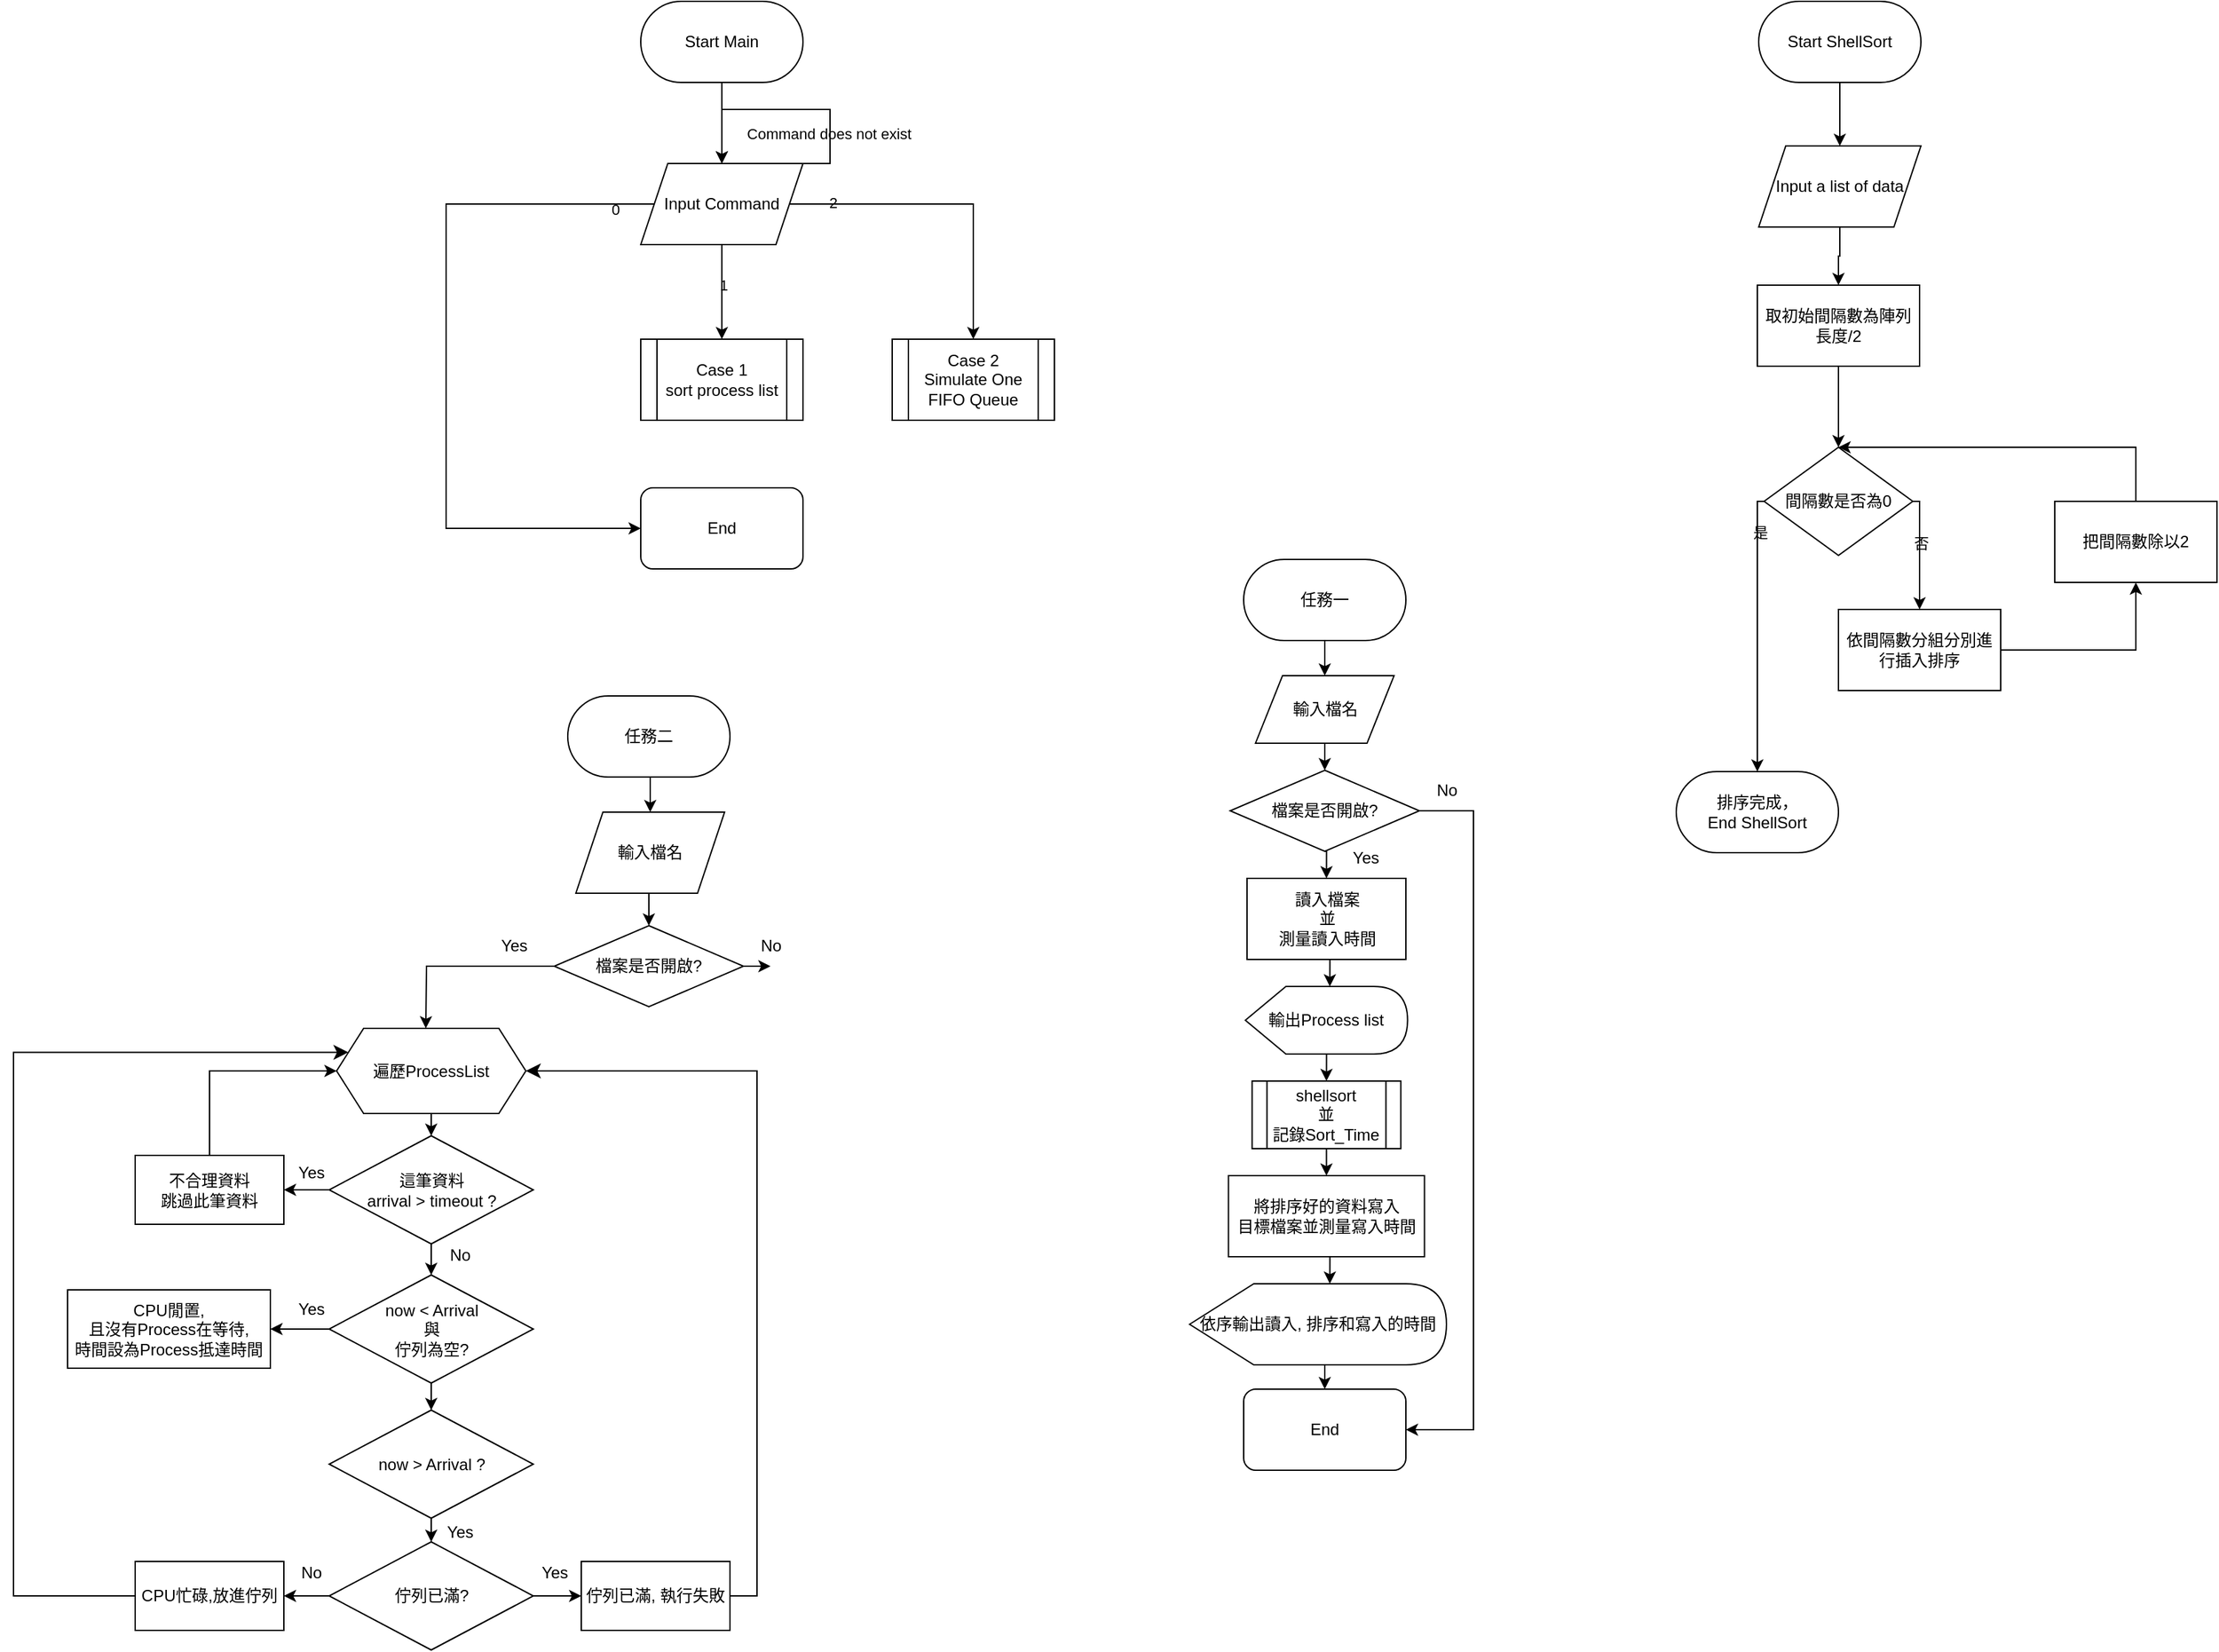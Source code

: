 <mxfile version="22.1.4" type="github">
  <diagram name="第 1 页" id="E0AtgV7Ir-Fn50yhCpMO">
    <mxGraphModel dx="1501" dy="-252" grid="1" gridSize="10" guides="1" tooltips="1" connect="1" arrows="1" fold="1" page="1" pageScale="1" pageWidth="827" pageHeight="1169" math="0" shadow="0">
      <root>
        <mxCell id="0" />
        <mxCell id="1" parent="0" />
        <mxCell id="-Pc0Nn8J1ObWVPzZ8QN1-1" style="edgeStyle=orthogonalEdgeStyle;rounded=0;orthogonalLoop=1;jettySize=auto;html=1;entryX=0.5;entryY=0;entryDx=0;entryDy=0;labelBackgroundColor=none;fontColor=default;" parent="1" source="-Pc0Nn8J1ObWVPzZ8QN1-2" target="-Pc0Nn8J1ObWVPzZ8QN1-7" edge="1">
          <mxGeometry relative="1" as="geometry" />
        </mxCell>
        <mxCell id="-Pc0Nn8J1ObWVPzZ8QN1-2" value="Start Main" style="rounded=1;whiteSpace=wrap;html=1;arcSize=50;labelBackgroundColor=none;" parent="1" vertex="1">
          <mxGeometry x="354" y="1220" width="120" height="60" as="geometry" />
        </mxCell>
        <mxCell id="-Pc0Nn8J1ObWVPzZ8QN1-26" style="edgeStyle=orthogonalEdgeStyle;rounded=0;orthogonalLoop=1;jettySize=auto;html=1;entryX=0.5;entryY=0;entryDx=0;entryDy=0;labelBackgroundColor=none;fontColor=default;" parent="1" source="-Pc0Nn8J1ObWVPzZ8QN1-7" target="-Pc0Nn8J1ObWVPzZ8QN1-25" edge="1">
          <mxGeometry relative="1" as="geometry" />
        </mxCell>
        <mxCell id="-Pc0Nn8J1ObWVPzZ8QN1-29" value="1" style="edgeLabel;html=1;align=center;verticalAlign=middle;resizable=0;points=[];labelBackgroundColor=none;" parent="-Pc0Nn8J1ObWVPzZ8QN1-26" vertex="1" connectable="0">
          <mxGeometry x="-0.138" y="1" relative="1" as="geometry">
            <mxPoint as="offset" />
          </mxGeometry>
        </mxCell>
        <mxCell id="-Pc0Nn8J1ObWVPzZ8QN1-27" style="edgeStyle=orthogonalEdgeStyle;rounded=0;orthogonalLoop=1;jettySize=auto;html=1;entryX=0;entryY=0.5;entryDx=0;entryDy=0;labelBackgroundColor=none;fontColor=default;" parent="1" source="-Pc0Nn8J1ObWVPzZ8QN1-7" target="-Pc0Nn8J1ObWVPzZ8QN1-8" edge="1">
          <mxGeometry relative="1" as="geometry">
            <Array as="points">
              <mxPoint x="210" y="1370" />
              <mxPoint x="210" y="1610" />
            </Array>
          </mxGeometry>
        </mxCell>
        <mxCell id="-Pc0Nn8J1ObWVPzZ8QN1-28" value="0" style="edgeLabel;html=1;align=center;verticalAlign=middle;resizable=0;points=[];labelBackgroundColor=none;" parent="-Pc0Nn8J1ObWVPzZ8QN1-27" vertex="1" connectable="0">
          <mxGeometry x="-0.89" y="4" relative="1" as="geometry">
            <mxPoint as="offset" />
          </mxGeometry>
        </mxCell>
        <mxCell id="-Pc0Nn8J1ObWVPzZ8QN1-31" style="edgeStyle=orthogonalEdgeStyle;rounded=0;orthogonalLoop=1;jettySize=auto;html=1;entryX=0.5;entryY=0;entryDx=0;entryDy=0;labelBackgroundColor=none;fontColor=default;" parent="1" source="-Pc0Nn8J1ObWVPzZ8QN1-7" target="-Pc0Nn8J1ObWVPzZ8QN1-30" edge="1">
          <mxGeometry relative="1" as="geometry" />
        </mxCell>
        <mxCell id="-Pc0Nn8J1ObWVPzZ8QN1-32" value="2" style="edgeLabel;html=1;align=center;verticalAlign=middle;resizable=0;points=[];labelBackgroundColor=none;" parent="-Pc0Nn8J1ObWVPzZ8QN1-31" vertex="1" connectable="0">
          <mxGeometry x="-0.73" y="1" relative="1" as="geometry">
            <mxPoint as="offset" />
          </mxGeometry>
        </mxCell>
        <mxCell id="-Pc0Nn8J1ObWVPzZ8QN1-7" value="Input Command" style="shape=parallelogram;perimeter=parallelogramPerimeter;whiteSpace=wrap;html=1;fixedSize=1;labelBackgroundColor=none;" parent="1" vertex="1">
          <mxGeometry x="354" y="1340" width="120" height="60" as="geometry" />
        </mxCell>
        <mxCell id="-Pc0Nn8J1ObWVPzZ8QN1-8" value="End" style="rounded=1;whiteSpace=wrap;html=1;labelBackgroundColor=none;" parent="1" vertex="1">
          <mxGeometry x="354" y="1580" width="120" height="60" as="geometry" />
        </mxCell>
        <mxCell id="-Pc0Nn8J1ObWVPzZ8QN1-18" style="edgeStyle=orthogonalEdgeStyle;rounded=0;orthogonalLoop=1;jettySize=auto;html=1;entryX=0.5;entryY=0;entryDx=0;entryDy=0;labelBackgroundColor=none;fontColor=default;" parent="1" source="-Pc0Nn8J1ObWVPzZ8QN1-7" target="-Pc0Nn8J1ObWVPzZ8QN1-7" edge="1">
          <mxGeometry relative="1" as="geometry">
            <Array as="points">
              <mxPoint x="494" y="1340" />
              <mxPoint x="494" y="1300" />
              <mxPoint x="414" y="1300" />
            </Array>
          </mxGeometry>
        </mxCell>
        <mxCell id="-Pc0Nn8J1ObWVPzZ8QN1-19" value="Command does not exist" style="edgeLabel;html=1;align=center;verticalAlign=middle;resizable=0;points=[];labelBackgroundColor=none;" parent="-Pc0Nn8J1ObWVPzZ8QN1-18" vertex="1" connectable="0">
          <mxGeometry x="-0.534" y="1" relative="1" as="geometry">
            <mxPoint as="offset" />
          </mxGeometry>
        </mxCell>
        <mxCell id="-Pc0Nn8J1ObWVPzZ8QN1-25" value="Case 1&lt;br&gt;sort process list" style="shape=process;whiteSpace=wrap;html=1;backgroundOutline=1;labelBackgroundColor=none;" parent="1" vertex="1">
          <mxGeometry x="354" y="1470" width="120" height="60" as="geometry" />
        </mxCell>
        <mxCell id="-Pc0Nn8J1ObWVPzZ8QN1-30" value="Case 2&lt;br&gt;Simulate One FIFO Queue" style="shape=process;whiteSpace=wrap;html=1;backgroundOutline=1;labelBackgroundColor=none;" parent="1" vertex="1">
          <mxGeometry x="540" y="1470" width="120" height="60" as="geometry" />
        </mxCell>
        <mxCell id="-Pc0Nn8J1ObWVPzZ8QN1-38" style="edgeStyle=orthogonalEdgeStyle;rounded=0;orthogonalLoop=1;jettySize=auto;html=1;entryX=0.5;entryY=0;entryDx=0;entryDy=0;labelBackgroundColor=none;fontColor=default;" parent="1" source="-Pc0Nn8J1ObWVPzZ8QN1-33" target="-Pc0Nn8J1ObWVPzZ8QN1-34" edge="1">
          <mxGeometry relative="1" as="geometry" />
        </mxCell>
        <mxCell id="-Pc0Nn8J1ObWVPzZ8QN1-33" value="Start ShellSort" style="rounded=1;whiteSpace=wrap;html=1;arcSize=50;labelBackgroundColor=none;" parent="1" vertex="1">
          <mxGeometry x="1181" y="1220" width="120" height="60" as="geometry" />
        </mxCell>
        <mxCell id="-Pc0Nn8J1ObWVPzZ8QN1-37" style="edgeStyle=orthogonalEdgeStyle;rounded=0;orthogonalLoop=1;jettySize=auto;html=1;entryX=0.5;entryY=0;entryDx=0;entryDy=0;labelBackgroundColor=none;fontColor=default;" parent="1" source="-Pc0Nn8J1ObWVPzZ8QN1-34" target="-Pc0Nn8J1ObWVPzZ8QN1-35" edge="1">
          <mxGeometry relative="1" as="geometry" />
        </mxCell>
        <mxCell id="-Pc0Nn8J1ObWVPzZ8QN1-34" value="Input a list of data" style="shape=parallelogram;perimeter=parallelogramPerimeter;whiteSpace=wrap;html=1;fixedSize=1;labelBackgroundColor=none;" parent="1" vertex="1">
          <mxGeometry x="1181" y="1327" width="120" height="60" as="geometry" />
        </mxCell>
        <mxCell id="-Pc0Nn8J1ObWVPzZ8QN1-40" style="edgeStyle=orthogonalEdgeStyle;rounded=0;orthogonalLoop=1;jettySize=auto;html=1;entryX=0.5;entryY=0;entryDx=0;entryDy=0;labelBackgroundColor=none;fontColor=default;" parent="1" source="-Pc0Nn8J1ObWVPzZ8QN1-35" target="-Pc0Nn8J1ObWVPzZ8QN1-39" edge="1">
          <mxGeometry relative="1" as="geometry" />
        </mxCell>
        <mxCell id="-Pc0Nn8J1ObWVPzZ8QN1-35" value="取初始間隔數為陣列長度/2" style="rounded=0;whiteSpace=wrap;html=1;labelBackgroundColor=none;" parent="1" vertex="1">
          <mxGeometry x="1180" y="1430" width="120" height="60" as="geometry" />
        </mxCell>
        <mxCell id="-Pc0Nn8J1ObWVPzZ8QN1-42" style="edgeStyle=orthogonalEdgeStyle;rounded=0;orthogonalLoop=1;jettySize=auto;html=1;entryX=0.5;entryY=0;entryDx=0;entryDy=0;labelBackgroundColor=none;fontColor=default;" parent="1" source="-Pc0Nn8J1ObWVPzZ8QN1-39" target="-Pc0Nn8J1ObWVPzZ8QN1-41" edge="1">
          <mxGeometry relative="1" as="geometry">
            <Array as="points">
              <mxPoint x="1300" y="1590" />
            </Array>
          </mxGeometry>
        </mxCell>
        <mxCell id="-Pc0Nn8J1ObWVPzZ8QN1-46" value="否" style="edgeLabel;html=1;align=center;verticalAlign=middle;resizable=0;points=[];labelBackgroundColor=none;" parent="-Pc0Nn8J1ObWVPzZ8QN1-42" vertex="1" connectable="0">
          <mxGeometry x="-0.156" y="1" relative="1" as="geometry">
            <mxPoint as="offset" />
          </mxGeometry>
        </mxCell>
        <mxCell id="-Pc0Nn8J1ObWVPzZ8QN1-48" style="edgeStyle=orthogonalEdgeStyle;rounded=0;orthogonalLoop=1;jettySize=auto;html=1;entryX=0.5;entryY=0;entryDx=0;entryDy=0;labelBackgroundColor=none;fontColor=default;" parent="1" source="-Pc0Nn8J1ObWVPzZ8QN1-39" target="-Pc0Nn8J1ObWVPzZ8QN1-47" edge="1">
          <mxGeometry relative="1" as="geometry">
            <Array as="points">
              <mxPoint x="1180" y="1590" />
            </Array>
          </mxGeometry>
        </mxCell>
        <mxCell id="-Pc0Nn8J1ObWVPzZ8QN1-49" value="是" style="edgeLabel;html=1;align=center;verticalAlign=middle;resizable=0;points=[];labelBackgroundColor=none;" parent="-Pc0Nn8J1ObWVPzZ8QN1-48" vertex="1" connectable="0">
          <mxGeometry x="-0.725" y="2" relative="1" as="geometry">
            <mxPoint as="offset" />
          </mxGeometry>
        </mxCell>
        <mxCell id="-Pc0Nn8J1ObWVPzZ8QN1-39" value="間隔數是否為0" style="rhombus;whiteSpace=wrap;html=1;labelBackgroundColor=none;" parent="1" vertex="1">
          <mxGeometry x="1185" y="1550" width="110" height="80" as="geometry" />
        </mxCell>
        <mxCell id="-Pc0Nn8J1ObWVPzZ8QN1-50" style="edgeStyle=orthogonalEdgeStyle;rounded=0;orthogonalLoop=1;jettySize=auto;html=1;entryX=0.5;entryY=1;entryDx=0;entryDy=0;labelBackgroundColor=none;fontColor=default;" parent="1" source="-Pc0Nn8J1ObWVPzZ8QN1-41" target="-Pc0Nn8J1ObWVPzZ8QN1-43" edge="1">
          <mxGeometry relative="1" as="geometry" />
        </mxCell>
        <mxCell id="-Pc0Nn8J1ObWVPzZ8QN1-41" value="依間隔數分組分別進行插入排序" style="rounded=0;whiteSpace=wrap;html=1;labelBackgroundColor=none;" parent="1" vertex="1">
          <mxGeometry x="1240" y="1670" width="120" height="60" as="geometry" />
        </mxCell>
        <mxCell id="-Pc0Nn8J1ObWVPzZ8QN1-45" style="edgeStyle=orthogonalEdgeStyle;rounded=0;orthogonalLoop=1;jettySize=auto;html=1;entryX=0.5;entryY=0;entryDx=0;entryDy=0;labelBackgroundColor=none;fontColor=default;" parent="1" source="-Pc0Nn8J1ObWVPzZ8QN1-43" target="-Pc0Nn8J1ObWVPzZ8QN1-39" edge="1">
          <mxGeometry relative="1" as="geometry">
            <Array as="points">
              <mxPoint x="1460" y="1550" />
            </Array>
          </mxGeometry>
        </mxCell>
        <mxCell id="-Pc0Nn8J1ObWVPzZ8QN1-43" value="把間隔數除以2" style="rounded=0;whiteSpace=wrap;html=1;labelBackgroundColor=none;" parent="1" vertex="1">
          <mxGeometry x="1400" y="1590" width="120" height="60" as="geometry" />
        </mxCell>
        <mxCell id="-Pc0Nn8J1ObWVPzZ8QN1-47" value="排序完成，&lt;br&gt;End ShellSort" style="rounded=1;whiteSpace=wrap;html=1;arcSize=50;labelBackgroundColor=none;" parent="1" vertex="1">
          <mxGeometry x="1120" y="1790" width="120" height="60" as="geometry" />
        </mxCell>
        <mxCell id="DZiwo2btE5vZsc1szeUf-3" style="edgeStyle=orthogonalEdgeStyle;rounded=0;orthogonalLoop=1;jettySize=auto;html=1;exitX=0.5;exitY=1;exitDx=0;exitDy=0;entryX=0.5;entryY=0;entryDx=0;entryDy=0;labelBackgroundColor=none;fontColor=default;" parent="1" source="DZiwo2btE5vZsc1szeUf-1" target="DZiwo2btE5vZsc1szeUf-2" edge="1">
          <mxGeometry relative="1" as="geometry" />
        </mxCell>
        <mxCell id="DZiwo2btE5vZsc1szeUf-1" value="任務二" style="rounded=1;whiteSpace=wrap;html=1;arcSize=50;labelBackgroundColor=none;" parent="1" vertex="1">
          <mxGeometry x="300" y="1734" width="120" height="60" as="geometry" />
        </mxCell>
        <mxCell id="DZiwo2btE5vZsc1szeUf-140" style="edgeStyle=orthogonalEdgeStyle;rounded=0;orthogonalLoop=1;jettySize=auto;html=1;exitX=0.5;exitY=1;exitDx=0;exitDy=0;entryX=0.5;entryY=0;entryDx=0;entryDy=0;labelBackgroundColor=none;fontColor=default;" parent="1" source="DZiwo2btE5vZsc1szeUf-2" edge="1">
          <mxGeometry relative="1" as="geometry">
            <mxPoint x="360" y="1904" as="targetPoint" />
          </mxGeometry>
        </mxCell>
        <mxCell id="DZiwo2btE5vZsc1szeUf-2" value="輸入檔名" style="shape=parallelogram;perimeter=parallelogramPerimeter;whiteSpace=wrap;html=1;fixedSize=1;labelBackgroundColor=none;" parent="1" vertex="1">
          <mxGeometry x="306" y="1820" width="110" height="60" as="geometry" />
        </mxCell>
        <mxCell id="DZiwo2btE5vZsc1szeUf-6" style="edgeStyle=orthogonalEdgeStyle;rounded=0;orthogonalLoop=1;jettySize=auto;html=1;exitX=0.5;exitY=1;exitDx=0;exitDy=0;entryX=0.5;entryY=0;entryDx=0;entryDy=0;labelBackgroundColor=none;fontColor=default;" parent="1" source="DZiwo2btE5vZsc1szeUf-4" edge="1">
          <mxGeometry relative="1" as="geometry">
            <mxPoint x="860" y="1719" as="targetPoint" />
          </mxGeometry>
        </mxCell>
        <mxCell id="DZiwo2btE5vZsc1szeUf-4" value="任務一" style="rounded=1;whiteSpace=wrap;html=1;arcSize=50;labelBackgroundColor=none;" parent="1" vertex="1">
          <mxGeometry x="800" y="1633" width="120" height="60" as="geometry" />
        </mxCell>
        <mxCell id="DZiwo2btE5vZsc1szeUf-19" style="edgeStyle=orthogonalEdgeStyle;rounded=0;orthogonalLoop=1;jettySize=auto;html=1;exitX=0.5;exitY=1;exitDx=0;exitDy=0;entryX=0.5;entryY=0;entryDx=0;entryDy=0;labelBackgroundColor=none;fontColor=default;" parent="1" edge="1">
          <mxGeometry relative="1" as="geometry">
            <mxPoint x="860" y="1769" as="sourcePoint" />
            <mxPoint x="860" y="1789" as="targetPoint" />
          </mxGeometry>
        </mxCell>
        <mxCell id="DZiwo2btE5vZsc1szeUf-38" value="讀入檔案&lt;br&gt;並&lt;br&gt;測量讀入時間" style="rounded=0;whiteSpace=wrap;html=1;labelBackgroundColor=none;" parent="1" vertex="1">
          <mxGeometry x="802.5" y="1869" width="117.5" height="60" as="geometry" />
        </mxCell>
        <mxCell id="DZiwo2btE5vZsc1szeUf-172" style="edgeStyle=orthogonalEdgeStyle;rounded=0;orthogonalLoop=1;jettySize=auto;html=1;exitX=0;exitY=0;exitDx=62.5;exitDy=50;exitPerimeter=0;entryX=0.5;entryY=0;entryDx=0;entryDy=0;labelBackgroundColor=none;fontColor=default;" parent="1" source="DZiwo2btE5vZsc1szeUf-51" target="DZiwo2btE5vZsc1szeUf-104" edge="1">
          <mxGeometry relative="1" as="geometry" />
        </mxCell>
        <mxCell id="DZiwo2btE5vZsc1szeUf-51" value="輸出Process list" style="shape=display;whiteSpace=wrap;html=1;labelBackgroundColor=none;" parent="1" vertex="1">
          <mxGeometry x="801.25" y="1949" width="120" height="50" as="geometry" />
        </mxCell>
        <mxCell id="DZiwo2btE5vZsc1szeUf-77" value="將排序好的資料寫入&lt;br&gt;目標檔案並測量寫入時間" style="rounded=0;whiteSpace=wrap;html=1;labelBackgroundColor=none;" parent="1" vertex="1">
          <mxGeometry x="788.75" y="2089" width="145" height="60" as="geometry" />
        </mxCell>
        <mxCell id="DZiwo2btE5vZsc1szeUf-175" style="edgeStyle=orthogonalEdgeStyle;rounded=0;orthogonalLoop=1;jettySize=auto;html=1;exitX=0;exitY=0;exitDx=103.75;exitDy=60;exitPerimeter=0;entryX=0.5;entryY=0;entryDx=0;entryDy=0;labelBackgroundColor=none;fontColor=default;" parent="1" source="DZiwo2btE5vZsc1szeUf-81" target="DZiwo2btE5vZsc1szeUf-86" edge="1">
          <mxGeometry relative="1" as="geometry" />
        </mxCell>
        <mxCell id="DZiwo2btE5vZsc1szeUf-81" value="依序輸出讀入, 排序和寫入的時間" style="shape=display;whiteSpace=wrap;html=1;labelBackgroundColor=none;" parent="1" vertex="1">
          <mxGeometry x="760" y="2169" width="190" height="60" as="geometry" />
        </mxCell>
        <mxCell id="DZiwo2btE5vZsc1szeUf-86" value="End" style="rounded=1;whiteSpace=wrap;html=1;labelBackgroundColor=none;" parent="1" vertex="1">
          <mxGeometry x="800" y="2247" width="120" height="60" as="geometry" />
        </mxCell>
        <mxCell id="DZiwo2btE5vZsc1szeUf-94" value="輸入檔名" style="shape=parallelogram;perimeter=parallelogramPerimeter;whiteSpace=wrap;html=1;fixedSize=1;labelBackgroundColor=none;" parent="1" vertex="1">
          <mxGeometry x="808.75" y="1719" width="102.5" height="50" as="geometry" />
        </mxCell>
        <mxCell id="DZiwo2btE5vZsc1szeUf-125" style="edgeStyle=orthogonalEdgeStyle;rounded=0;orthogonalLoop=1;jettySize=auto;html=1;exitX=0.5;exitY=1;exitDx=0;exitDy=0;entryX=0.5;entryY=0;entryDx=0;entryDy=0;labelBackgroundColor=none;fontColor=default;" parent="1" source="DZiwo2btE5vZsc1szeUf-98" target="DZiwo2btE5vZsc1szeUf-38" edge="1">
          <mxGeometry relative="1" as="geometry" />
        </mxCell>
        <mxCell id="DZiwo2btE5vZsc1szeUf-176" style="edgeStyle=orthogonalEdgeStyle;rounded=0;orthogonalLoop=1;jettySize=auto;html=1;exitX=1;exitY=0.5;exitDx=0;exitDy=0;entryX=1;entryY=0.5;entryDx=0;entryDy=0;labelBackgroundColor=none;fontColor=default;" parent="1" source="DZiwo2btE5vZsc1szeUf-98" target="DZiwo2btE5vZsc1szeUf-86" edge="1">
          <mxGeometry relative="1" as="geometry">
            <Array as="points">
              <mxPoint x="970" y="1819" />
              <mxPoint x="970" y="2277" />
            </Array>
          </mxGeometry>
        </mxCell>
        <mxCell id="DZiwo2btE5vZsc1szeUf-98" value="檔案是否開啟?" style="rhombus;whiteSpace=wrap;html=1;labelBackgroundColor=none;" parent="1" vertex="1">
          <mxGeometry x="790" y="1789" width="140" height="60" as="geometry" />
        </mxCell>
        <mxCell id="DZiwo2btE5vZsc1szeUf-173" style="edgeStyle=orthogonalEdgeStyle;rounded=0;orthogonalLoop=1;jettySize=auto;html=1;exitX=0.5;exitY=1;exitDx=0;exitDy=0;entryX=0.5;entryY=0;entryDx=0;entryDy=0;labelBackgroundColor=none;fontColor=default;" parent="1" source="DZiwo2btE5vZsc1szeUf-104" target="DZiwo2btE5vZsc1szeUf-77" edge="1">
          <mxGeometry relative="1" as="geometry" />
        </mxCell>
        <mxCell id="DZiwo2btE5vZsc1szeUf-104" value="shellsort&lt;br&gt;並&lt;br&gt;記錄Sort_Time" style="shape=process;whiteSpace=wrap;html=1;backgroundOutline=1;labelBackgroundColor=none;" parent="1" vertex="1">
          <mxGeometry x="806.25" y="2019" width="110" height="50" as="geometry" />
        </mxCell>
        <mxCell id="DZiwo2btE5vZsc1szeUf-120" value="No" style="text;html=1;align=center;verticalAlign=middle;resizable=0;points=[];autosize=1;strokeColor=none;fillColor=none;labelBackgroundColor=none;" parent="1" vertex="1">
          <mxGeometry x="930" y="1789" width="40" height="30" as="geometry" />
        </mxCell>
        <mxCell id="DZiwo2btE5vZsc1szeUf-126" value="Yes" style="text;html=1;align=center;verticalAlign=middle;resizable=0;points=[];autosize=1;strokeColor=none;fillColor=none;labelBackgroundColor=none;" parent="1" vertex="1">
          <mxGeometry x="870" y="1839" width="40" height="30" as="geometry" />
        </mxCell>
        <mxCell id="DZiwo2btE5vZsc1szeUf-212" style="edgeStyle=orthogonalEdgeStyle;rounded=0;orthogonalLoop=1;jettySize=auto;html=1;exitX=0;exitY=0.5;exitDx=0;exitDy=0;entryX=0.5;entryY=0;entryDx=0;entryDy=0;labelBackgroundColor=none;fontColor=default;" parent="1" source="DZiwo2btE5vZsc1szeUf-146" edge="1">
          <mxGeometry relative="1" as="geometry">
            <mxPoint x="195" y="1980" as="targetPoint" />
          </mxGeometry>
        </mxCell>
        <mxCell id="DZiwo2btE5vZsc1szeUf-146" value="檔案是否開啟?" style="rhombus;whiteSpace=wrap;html=1;labelBackgroundColor=none;" parent="1" vertex="1">
          <mxGeometry x="290" y="1904" width="140" height="60" as="geometry" />
        </mxCell>
        <mxCell id="DZiwo2btE5vZsc1szeUf-163" style="edgeStyle=orthogonalEdgeStyle;rounded=0;orthogonalLoop=1;jettySize=auto;html=1;exitX=0.5;exitY=1;exitDx=0;exitDy=0;entryX=0;entryY=0;entryDx=62.5;entryDy=0;entryPerimeter=0;labelBackgroundColor=none;fontColor=default;" parent="1" source="DZiwo2btE5vZsc1szeUf-38" target="DZiwo2btE5vZsc1szeUf-51" edge="1">
          <mxGeometry relative="1" as="geometry" />
        </mxCell>
        <mxCell id="DZiwo2btE5vZsc1szeUf-174" style="edgeStyle=orthogonalEdgeStyle;rounded=0;orthogonalLoop=1;jettySize=auto;html=1;exitX=0.5;exitY=1;exitDx=0;exitDy=0;entryX=0;entryY=0;entryDx=103.75;entryDy=0;entryPerimeter=0;labelBackgroundColor=none;fontColor=default;" parent="1" source="DZiwo2btE5vZsc1szeUf-77" target="DZiwo2btE5vZsc1szeUf-81" edge="1">
          <mxGeometry relative="1" as="geometry" />
        </mxCell>
        <mxCell id="DZiwo2btE5vZsc1szeUf-177" value="Yes" style="text;html=1;align=center;verticalAlign=middle;resizable=0;points=[];autosize=1;strokeColor=none;fillColor=none;labelBackgroundColor=none;" parent="1" vertex="1">
          <mxGeometry x="240" y="1904" width="40" height="30" as="geometry" />
        </mxCell>
        <mxCell id="DZiwo2btE5vZsc1szeUf-194" style="edgeStyle=orthogonalEdgeStyle;rounded=0;orthogonalLoop=1;jettySize=auto;html=1;exitX=0.5;exitY=1;exitDx=0;exitDy=0;entryX=0.5;entryY=0;entryDx=0;entryDy=0;labelBackgroundColor=none;fontColor=default;" parent="1" source="DZiwo2btE5vZsc1szeUf-189" target="DZiwo2btE5vZsc1szeUf-191" edge="1">
          <mxGeometry relative="1" as="geometry" />
        </mxCell>
        <mxCell id="DZiwo2btE5vZsc1szeUf-189" value="遍歷ProcessList" style="shape=hexagon;perimeter=hexagonPerimeter2;whiteSpace=wrap;html=1;fixedSize=1;labelBackgroundColor=none;" parent="1" vertex="1">
          <mxGeometry x="129" y="1980" width="140" height="63" as="geometry" />
        </mxCell>
        <mxCell id="DZiwo2btE5vZsc1szeUf-201" style="edgeStyle=orthogonalEdgeStyle;rounded=0;orthogonalLoop=1;jettySize=auto;html=1;exitX=0;exitY=0.5;exitDx=0;exitDy=0;entryX=1;entryY=0.5;entryDx=0;entryDy=0;labelBackgroundColor=none;fontColor=default;" parent="1" source="DZiwo2btE5vZsc1szeUf-191" target="DZiwo2btE5vZsc1szeUf-197" edge="1">
          <mxGeometry relative="1" as="geometry" />
        </mxCell>
        <mxCell id="DZiwo2btE5vZsc1szeUf-205" style="edgeStyle=orthogonalEdgeStyle;rounded=0;orthogonalLoop=1;jettySize=auto;html=1;exitX=0.5;exitY=1;exitDx=0;exitDy=0;entryX=0.5;entryY=0;entryDx=0;entryDy=0;labelBackgroundColor=none;fontColor=default;" parent="1" source="DZiwo2btE5vZsc1szeUf-191" target="DZiwo2btE5vZsc1szeUf-202" edge="1">
          <mxGeometry relative="1" as="geometry" />
        </mxCell>
        <mxCell id="DZiwo2btE5vZsc1szeUf-191" value="這筆資料&lt;br&gt;arrival &amp;gt; timeout ?" style="rhombus;whiteSpace=wrap;html=1;labelBackgroundColor=none;" parent="1" vertex="1">
          <mxGeometry x="123.5" y="2059.5" width="151" height="80" as="geometry" />
        </mxCell>
        <mxCell id="DZiwo2btE5vZsc1szeUf-193" value="" style="edgeStyle=orthogonalEdgeStyle;rounded=0;orthogonalLoop=1;jettySize=auto;html=1;exitX=1;exitY=0.5;exitDx=0;exitDy=0;labelBackgroundColor=none;fontColor=default;" parent="1" source="DZiwo2btE5vZsc1szeUf-146" target="DZiwo2btE5vZsc1szeUf-178" edge="1">
          <mxGeometry relative="1" as="geometry">
            <mxPoint x="500" y="1934.421" as="targetPoint" />
            <mxPoint x="430" y="1934" as="sourcePoint" />
          </mxGeometry>
        </mxCell>
        <mxCell id="DZiwo2btE5vZsc1szeUf-178" value="No" style="text;html=1;align=center;verticalAlign=middle;resizable=0;points=[];autosize=1;strokeColor=none;fillColor=none;labelBackgroundColor=none;" parent="1" vertex="1">
          <mxGeometry x="430" y="1904" width="40" height="30" as="geometry" />
        </mxCell>
        <mxCell id="DZiwo2btE5vZsc1szeUf-196" value="Yes" style="text;html=1;align=center;verticalAlign=middle;resizable=0;points=[];autosize=1;strokeColor=none;fillColor=none;labelBackgroundColor=none;" parent="1" vertex="1">
          <mxGeometry x="90" y="2071.5" width="40" height="30" as="geometry" />
        </mxCell>
        <mxCell id="DZiwo2btE5vZsc1szeUf-199" style="edgeStyle=orthogonalEdgeStyle;rounded=0;orthogonalLoop=1;jettySize=auto;html=1;exitX=0.5;exitY=0;exitDx=0;exitDy=0;entryX=0;entryY=0.5;entryDx=0;entryDy=0;labelBackgroundColor=none;fontColor=default;" parent="1" source="DZiwo2btE5vZsc1szeUf-197" target="DZiwo2btE5vZsc1szeUf-189" edge="1">
          <mxGeometry relative="1" as="geometry" />
        </mxCell>
        <mxCell id="DZiwo2btE5vZsc1szeUf-197" value="不合理資料&lt;br&gt;跳過此筆資料" style="whiteSpace=wrap;html=1;labelBackgroundColor=none;" parent="1" vertex="1">
          <mxGeometry x="-20" y="2074" width="110" height="51" as="geometry" />
        </mxCell>
        <mxCell id="DZiwo2btE5vZsc1szeUf-207" style="edgeStyle=orthogonalEdgeStyle;rounded=0;orthogonalLoop=1;jettySize=auto;html=1;exitX=0;exitY=0.5;exitDx=0;exitDy=0;entryX=1;entryY=0.5;entryDx=0;entryDy=0;labelBackgroundColor=none;fontColor=default;" parent="1" source="DZiwo2btE5vZsc1szeUf-202" target="DZiwo2btE5vZsc1szeUf-206" edge="1">
          <mxGeometry relative="1" as="geometry" />
        </mxCell>
        <mxCell id="DZiwo2btE5vZsc1szeUf-210" style="edgeStyle=orthogonalEdgeStyle;rounded=0;orthogonalLoop=1;jettySize=auto;html=1;exitX=0.5;exitY=1;exitDx=0;exitDy=0;entryX=0.5;entryY=0;entryDx=0;entryDy=0;labelBackgroundColor=none;fontColor=default;" parent="1" source="DZiwo2btE5vZsc1szeUf-202" target="DZiwo2btE5vZsc1szeUf-209" edge="1">
          <mxGeometry relative="1" as="geometry" />
        </mxCell>
        <mxCell id="DZiwo2btE5vZsc1szeUf-202" value="now &amp;lt; Arrival&lt;br&gt;與&lt;br&gt;佇列為空?" style="rhombus;whiteSpace=wrap;html=1;labelBackgroundColor=none;" parent="1" vertex="1">
          <mxGeometry x="123.5" y="2162.5" width="151" height="80" as="geometry" />
        </mxCell>
        <mxCell id="DZiwo2btE5vZsc1szeUf-204" value="No" style="text;html=1;align=center;verticalAlign=middle;resizable=0;points=[];autosize=1;strokeColor=none;fillColor=none;labelBackgroundColor=none;" parent="1" vertex="1">
          <mxGeometry x="200" y="2132.5" width="40" height="30" as="geometry" />
        </mxCell>
        <mxCell id="DZiwo2btE5vZsc1szeUf-206" value="CPU閒置,&lt;br&gt;且沒有Process在等待,&lt;br&gt;時間設為Process抵達時間" style="whiteSpace=wrap;html=1;labelBackgroundColor=none;" parent="1" vertex="1">
          <mxGeometry x="-70" y="2173.5" width="150" height="58" as="geometry" />
        </mxCell>
        <mxCell id="DZiwo2btE5vZsc1szeUf-208" value="Yes" style="text;html=1;align=center;verticalAlign=middle;resizable=0;points=[];autosize=1;strokeColor=none;fillColor=none;labelBackgroundColor=none;" parent="1" vertex="1">
          <mxGeometry x="90" y="2172.5" width="40" height="30" as="geometry" />
        </mxCell>
        <mxCell id="DZiwo2btE5vZsc1szeUf-219" style="edgeStyle=orthogonalEdgeStyle;rounded=0;orthogonalLoop=1;jettySize=auto;html=1;exitX=0.5;exitY=1;exitDx=0;exitDy=0;entryX=0.5;entryY=0;entryDx=0;entryDy=0;labelBackgroundColor=none;fontColor=default;" parent="1" source="DZiwo2btE5vZsc1szeUf-209" target="DZiwo2btE5vZsc1szeUf-214" edge="1">
          <mxGeometry relative="1" as="geometry" />
        </mxCell>
        <mxCell id="DZiwo2btE5vZsc1szeUf-209" value="now &amp;gt; Arrival ?" style="rhombus;whiteSpace=wrap;html=1;labelBackgroundColor=none;" parent="1" vertex="1">
          <mxGeometry x="123.5" y="2262.5" width="151" height="80" as="geometry" />
        </mxCell>
        <mxCell id="DZiwo2btE5vZsc1szeUf-224" style="edgeStyle=orthogonalEdgeStyle;rounded=0;orthogonalLoop=1;jettySize=auto;html=1;exitX=0;exitY=0.5;exitDx=0;exitDy=0;labelBackgroundColor=none;fontColor=default;" parent="1" source="DZiwo2btE5vZsc1szeUf-214" edge="1">
          <mxGeometry relative="1" as="geometry">
            <mxPoint x="90" y="2400" as="targetPoint" />
          </mxGeometry>
        </mxCell>
        <mxCell id="DZiwo2btE5vZsc1szeUf-235" style="edgeStyle=orthogonalEdgeStyle;rounded=0;orthogonalLoop=1;jettySize=auto;html=1;exitX=1;exitY=0.5;exitDx=0;exitDy=0;entryX=0;entryY=0.5;entryDx=0;entryDy=0;labelBackgroundColor=none;fontColor=default;" parent="1" source="DZiwo2btE5vZsc1szeUf-214" target="DZiwo2btE5vZsc1szeUf-229" edge="1">
          <mxGeometry relative="1" as="geometry" />
        </mxCell>
        <mxCell id="DZiwo2btE5vZsc1szeUf-214" value="佇列已滿?" style="rhombus;whiteSpace=wrap;html=1;labelBackgroundColor=none;" parent="1" vertex="1">
          <mxGeometry x="123.5" y="2360" width="151" height="80" as="geometry" />
        </mxCell>
        <mxCell id="DZiwo2btE5vZsc1szeUf-220" value="Yes" style="text;html=1;align=center;verticalAlign=middle;resizable=0;points=[];autosize=1;strokeColor=none;fillColor=none;labelBackgroundColor=none;" parent="1" vertex="1">
          <mxGeometry x="200" y="2338" width="40" height="30" as="geometry" />
        </mxCell>
        <mxCell id="DZiwo2btE5vZsc1szeUf-226" value="No" style="text;html=1;align=center;verticalAlign=middle;resizable=0;points=[];autosize=1;strokeColor=none;fillColor=none;labelBackgroundColor=none;" parent="1" vertex="1">
          <mxGeometry x="90" y="2368" width="40" height="30" as="geometry" />
        </mxCell>
        <mxCell id="iyGhutt4-Lcgg3MaIgbt-19" style="edgeStyle=orthogonalEdgeStyle;rounded=0;orthogonalLoop=1;jettySize=auto;html=1;exitX=0;exitY=0.5;exitDx=0;exitDy=0;entryX=0;entryY=0.25;entryDx=0;entryDy=0;fontSize=12;startSize=8;endSize=8;" edge="1" parent="1" source="DZiwo2btE5vZsc1szeUf-227" target="DZiwo2btE5vZsc1szeUf-189">
          <mxGeometry relative="1" as="geometry">
            <Array as="points">
              <mxPoint x="-110" y="2400" />
              <mxPoint x="-110" y="1998" />
            </Array>
          </mxGeometry>
        </mxCell>
        <mxCell id="DZiwo2btE5vZsc1szeUf-227" value="CPU忙碌,放進佇列" style="whiteSpace=wrap;html=1;labelBackgroundColor=none;" parent="1" vertex="1">
          <mxGeometry x="-20" y="2374.5" width="110" height="51" as="geometry" />
        </mxCell>
        <mxCell id="DZiwo2btE5vZsc1szeUf-228" value="Yes" style="text;html=1;align=center;verticalAlign=middle;resizable=0;points=[];autosize=1;strokeColor=none;fillColor=none;labelBackgroundColor=none;" parent="1" vertex="1">
          <mxGeometry x="270" y="2368" width="40" height="30" as="geometry" />
        </mxCell>
        <mxCell id="iyGhutt4-Lcgg3MaIgbt-20" style="edgeStyle=orthogonalEdgeStyle;rounded=0;orthogonalLoop=1;jettySize=auto;html=1;exitX=1;exitY=0.5;exitDx=0;exitDy=0;entryX=1;entryY=0.5;entryDx=0;entryDy=0;fontSize=12;startSize=8;endSize=8;" edge="1" parent="1" source="DZiwo2btE5vZsc1szeUf-229" target="DZiwo2btE5vZsc1szeUf-189">
          <mxGeometry relative="1" as="geometry" />
        </mxCell>
        <mxCell id="DZiwo2btE5vZsc1szeUf-229" value="佇列已滿, 執行失敗" style="whiteSpace=wrap;html=1;labelBackgroundColor=none;" parent="1" vertex="1">
          <mxGeometry x="310" y="2374.5" width="110" height="51" as="geometry" />
        </mxCell>
      </root>
    </mxGraphModel>
  </diagram>
</mxfile>
